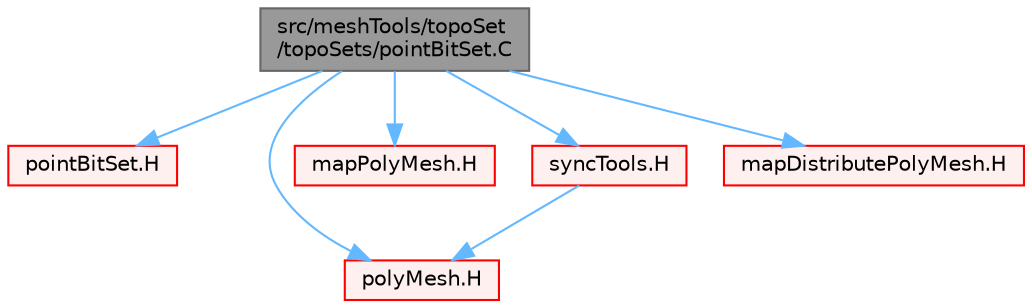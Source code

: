 digraph "src/meshTools/topoSet/topoSets/pointBitSet.C"
{
 // LATEX_PDF_SIZE
  bgcolor="transparent";
  edge [fontname=Helvetica,fontsize=10,labelfontname=Helvetica,labelfontsize=10];
  node [fontname=Helvetica,fontsize=10,shape=box,height=0.2,width=0.4];
  Node1 [id="Node000001",label="src/meshTools/topoSet\l/topoSets/pointBitSet.C",height=0.2,width=0.4,color="gray40", fillcolor="grey60", style="filled", fontcolor="black",tooltip=" "];
  Node1 -> Node2 [id="edge1_Node000001_Node000002",color="steelblue1",style="solid",tooltip=" "];
  Node2 [id="Node000002",label="pointBitSet.H",height=0.2,width=0.4,color="red", fillcolor="#FFF0F0", style="filled",URL="$pointBitSet_8H.html",tooltip=" "];
  Node1 -> Node206 [id="edge2_Node000001_Node000206",color="steelblue1",style="solid",tooltip=" "];
  Node206 [id="Node000206",label="polyMesh.H",height=0.2,width=0.4,color="red", fillcolor="#FFF0F0", style="filled",URL="$polyMesh_8H.html",tooltip=" "];
  Node1 -> Node282 [id="edge3_Node000001_Node000282",color="steelblue1",style="solid",tooltip=" "];
  Node282 [id="Node000282",label="mapPolyMesh.H",height=0.2,width=0.4,color="red", fillcolor="#FFF0F0", style="filled",URL="$mapPolyMesh_8H.html",tooltip=" "];
  Node1 -> Node285 [id="edge4_Node000001_Node000285",color="steelblue1",style="solid",tooltip=" "];
  Node285 [id="Node000285",label="syncTools.H",height=0.2,width=0.4,color="red", fillcolor="#FFF0F0", style="filled",URL="$syncTools_8H.html",tooltip=" "];
  Node285 -> Node206 [id="edge5_Node000285_Node000206",color="steelblue1",style="solid",tooltip=" "];
  Node1 -> Node300 [id="edge6_Node000001_Node000300",color="steelblue1",style="solid",tooltip=" "];
  Node300 [id="Node000300",label="mapDistributePolyMesh.H",height=0.2,width=0.4,color="red", fillcolor="#FFF0F0", style="filled",URL="$mapDistributePolyMesh_8H.html",tooltip=" "];
}
